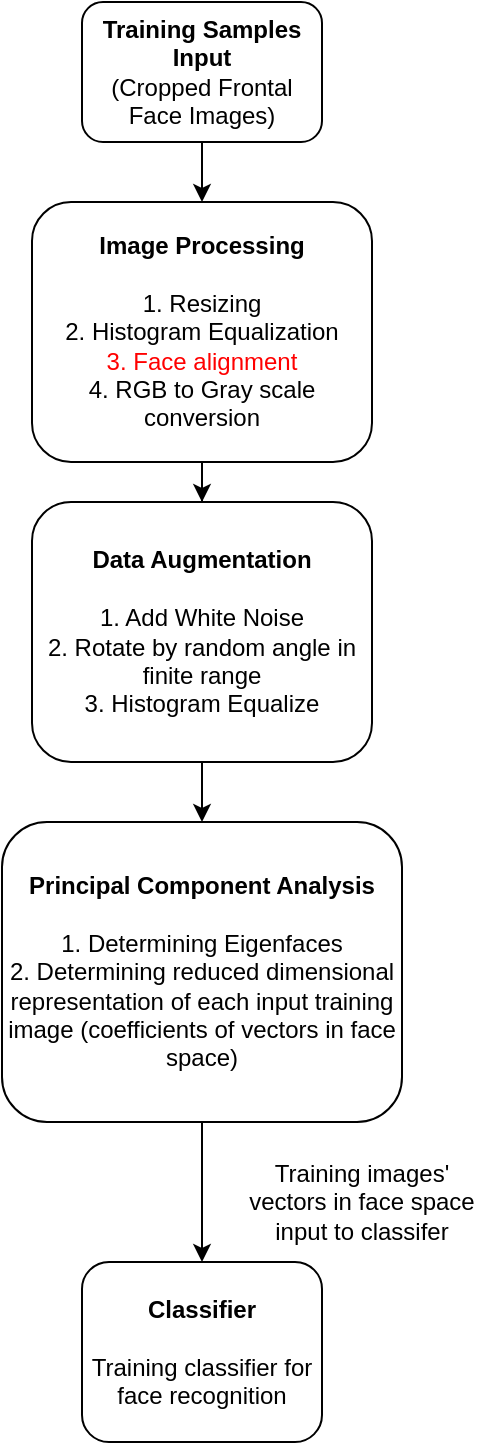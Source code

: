 <mxfile version="13.0.4" type="device"><diagram id="C5RBs43oDa-KdzZeNtuy" name="Page-1"><mxGraphModel dx="801" dy="429" grid="1" gridSize="10" guides="1" tooltips="1" connect="1" arrows="1" fold="1" page="1" pageScale="1" pageWidth="827" pageHeight="1169" math="0" shadow="0"><root><mxCell id="WIyWlLk6GJQsqaUBKTNV-0"/><mxCell id="WIyWlLk6GJQsqaUBKTNV-1" parent="WIyWlLk6GJQsqaUBKTNV-0"/><mxCell id="2veBYenRfkjHfvQ-S2iE-7" style="edgeStyle=orthogonalEdgeStyle;rounded=0;orthogonalLoop=1;jettySize=auto;html=1;" parent="WIyWlLk6GJQsqaUBKTNV-1" source="WIyWlLk6GJQsqaUBKTNV-3" target="WIyWlLk6GJQsqaUBKTNV-7" edge="1"><mxGeometry relative="1" as="geometry"/></mxCell><mxCell id="WIyWlLk6GJQsqaUBKTNV-3" value="&lt;div&gt;&lt;b&gt;Training Samples Input&lt;br&gt;&lt;/b&gt;&lt;/div&gt;&lt;div&gt;(Cropped Frontal Face Images)&lt;/div&gt;" style="rounded=1;whiteSpace=wrap;html=1;fontSize=12;glass=0;strokeWidth=1;shadow=0;" parent="WIyWlLk6GJQsqaUBKTNV-1" vertex="1"><mxGeometry x="90" width="120" height="70" as="geometry"/></mxCell><mxCell id="WIyWlLk6GJQsqaUBKTNV-11" value="&lt;div&gt;&lt;b&gt;Classifier&lt;/b&gt;&lt;/div&gt;&lt;div&gt;&lt;b&gt;&lt;br&gt;&lt;/b&gt;&lt;/div&gt;&lt;div&gt;Training classifier for face recognition&lt;br&gt;&lt;b&gt;&lt;/b&gt;&lt;/div&gt;" style="rounded=1;whiteSpace=wrap;html=1;fontSize=12;glass=0;strokeWidth=1;shadow=0;" parent="WIyWlLk6GJQsqaUBKTNV-1" vertex="1"><mxGeometry x="90" y="630" width="120" height="90" as="geometry"/></mxCell><mxCell id="2veBYenRfkjHfvQ-S2iE-4" style="edgeStyle=orthogonalEdgeStyle;rounded=0;orthogonalLoop=1;jettySize=auto;html=1;" parent="WIyWlLk6GJQsqaUBKTNV-1" source="WIyWlLk6GJQsqaUBKTNV-12" target="WIyWlLk6GJQsqaUBKTNV-11" edge="1"><mxGeometry relative="1" as="geometry"/></mxCell><mxCell id="WIyWlLk6GJQsqaUBKTNV-12" value="&lt;div&gt;&lt;b&gt;Principal Component Analysis&lt;/b&gt;&lt;/div&gt;&lt;div&gt;&lt;br&gt;&lt;/div&gt;&lt;div&gt;1. Determining Eigenfaces&lt;/div&gt;&lt;div&gt;2. Determining reduced dimensional representation of each input training image (coefficients of vectors in face space)&lt;br&gt;&lt;/div&gt;" style="rounded=1;whiteSpace=wrap;html=1;fontSize=12;glass=0;strokeWidth=1;shadow=0;" parent="WIyWlLk6GJQsqaUBKTNV-1" vertex="1"><mxGeometry x="50" y="410" width="200" height="150" as="geometry"/></mxCell><mxCell id="lT04x2mH_BfYoSi1so4M-1" style="edgeStyle=orthogonalEdgeStyle;rounded=0;orthogonalLoop=1;jettySize=auto;html=1;entryX=0.5;entryY=0;entryDx=0;entryDy=0;" edge="1" parent="WIyWlLk6GJQsqaUBKTNV-1" source="WIyWlLk6GJQsqaUBKTNV-7" target="lT04x2mH_BfYoSi1so4M-0"><mxGeometry relative="1" as="geometry"/></mxCell><mxCell id="WIyWlLk6GJQsqaUBKTNV-7" value="&lt;div&gt;&lt;b&gt;Image Processing&lt;br&gt;&lt;/b&gt;&lt;/div&gt;&lt;div&gt;&lt;br&gt;&lt;/div&gt;&lt;div&gt;1. Resizing&lt;/div&gt;&lt;div&gt;2. Histogram Equalization&lt;/div&gt;&lt;div&gt;&lt;font color=&quot;#FF0000&quot;&gt;3. Face alignment&lt;/font&gt;&lt;/div&gt;&lt;div&gt;4. RGB to Gray scale conversion&lt;br&gt;&lt;/div&gt;" style="rounded=1;whiteSpace=wrap;html=1;fontSize=12;glass=0;strokeWidth=1;shadow=0;" parent="WIyWlLk6GJQsqaUBKTNV-1" vertex="1"><mxGeometry x="65" y="100" width="170" height="130" as="geometry"/></mxCell><mxCell id="2veBYenRfkjHfvQ-S2iE-5" value="Training images' vectors in face space input to classifer" style="text;html=1;strokeColor=none;fillColor=none;align=center;verticalAlign=middle;whiteSpace=wrap;rounded=0;" parent="WIyWlLk6GJQsqaUBKTNV-1" vertex="1"><mxGeometry x="170" y="590" width="120" height="20" as="geometry"/></mxCell><mxCell id="lT04x2mH_BfYoSi1so4M-2" style="edgeStyle=orthogonalEdgeStyle;rounded=0;orthogonalLoop=1;jettySize=auto;html=1;entryX=0.5;entryY=0;entryDx=0;entryDy=0;" edge="1" parent="WIyWlLk6GJQsqaUBKTNV-1" source="lT04x2mH_BfYoSi1so4M-0" target="WIyWlLk6GJQsqaUBKTNV-12"><mxGeometry relative="1" as="geometry"/></mxCell><mxCell id="lT04x2mH_BfYoSi1so4M-0" value="&lt;b&gt;Data Augmentation&lt;br&gt;&lt;/b&gt;&lt;div&gt;&lt;br&gt;&lt;/div&gt;&lt;div&gt;1. Add White Noise&lt;br&gt;&lt;/div&gt;&lt;div&gt;2. Rotate by random angle in finite range&lt;br&gt;&lt;/div&gt;3. Histogram Equalize" style="rounded=1;whiteSpace=wrap;html=1;fontSize=12;glass=0;strokeWidth=1;shadow=0;" vertex="1" parent="WIyWlLk6GJQsqaUBKTNV-1"><mxGeometry x="65" y="250" width="170" height="130" as="geometry"/></mxCell></root></mxGraphModel></diagram></mxfile>